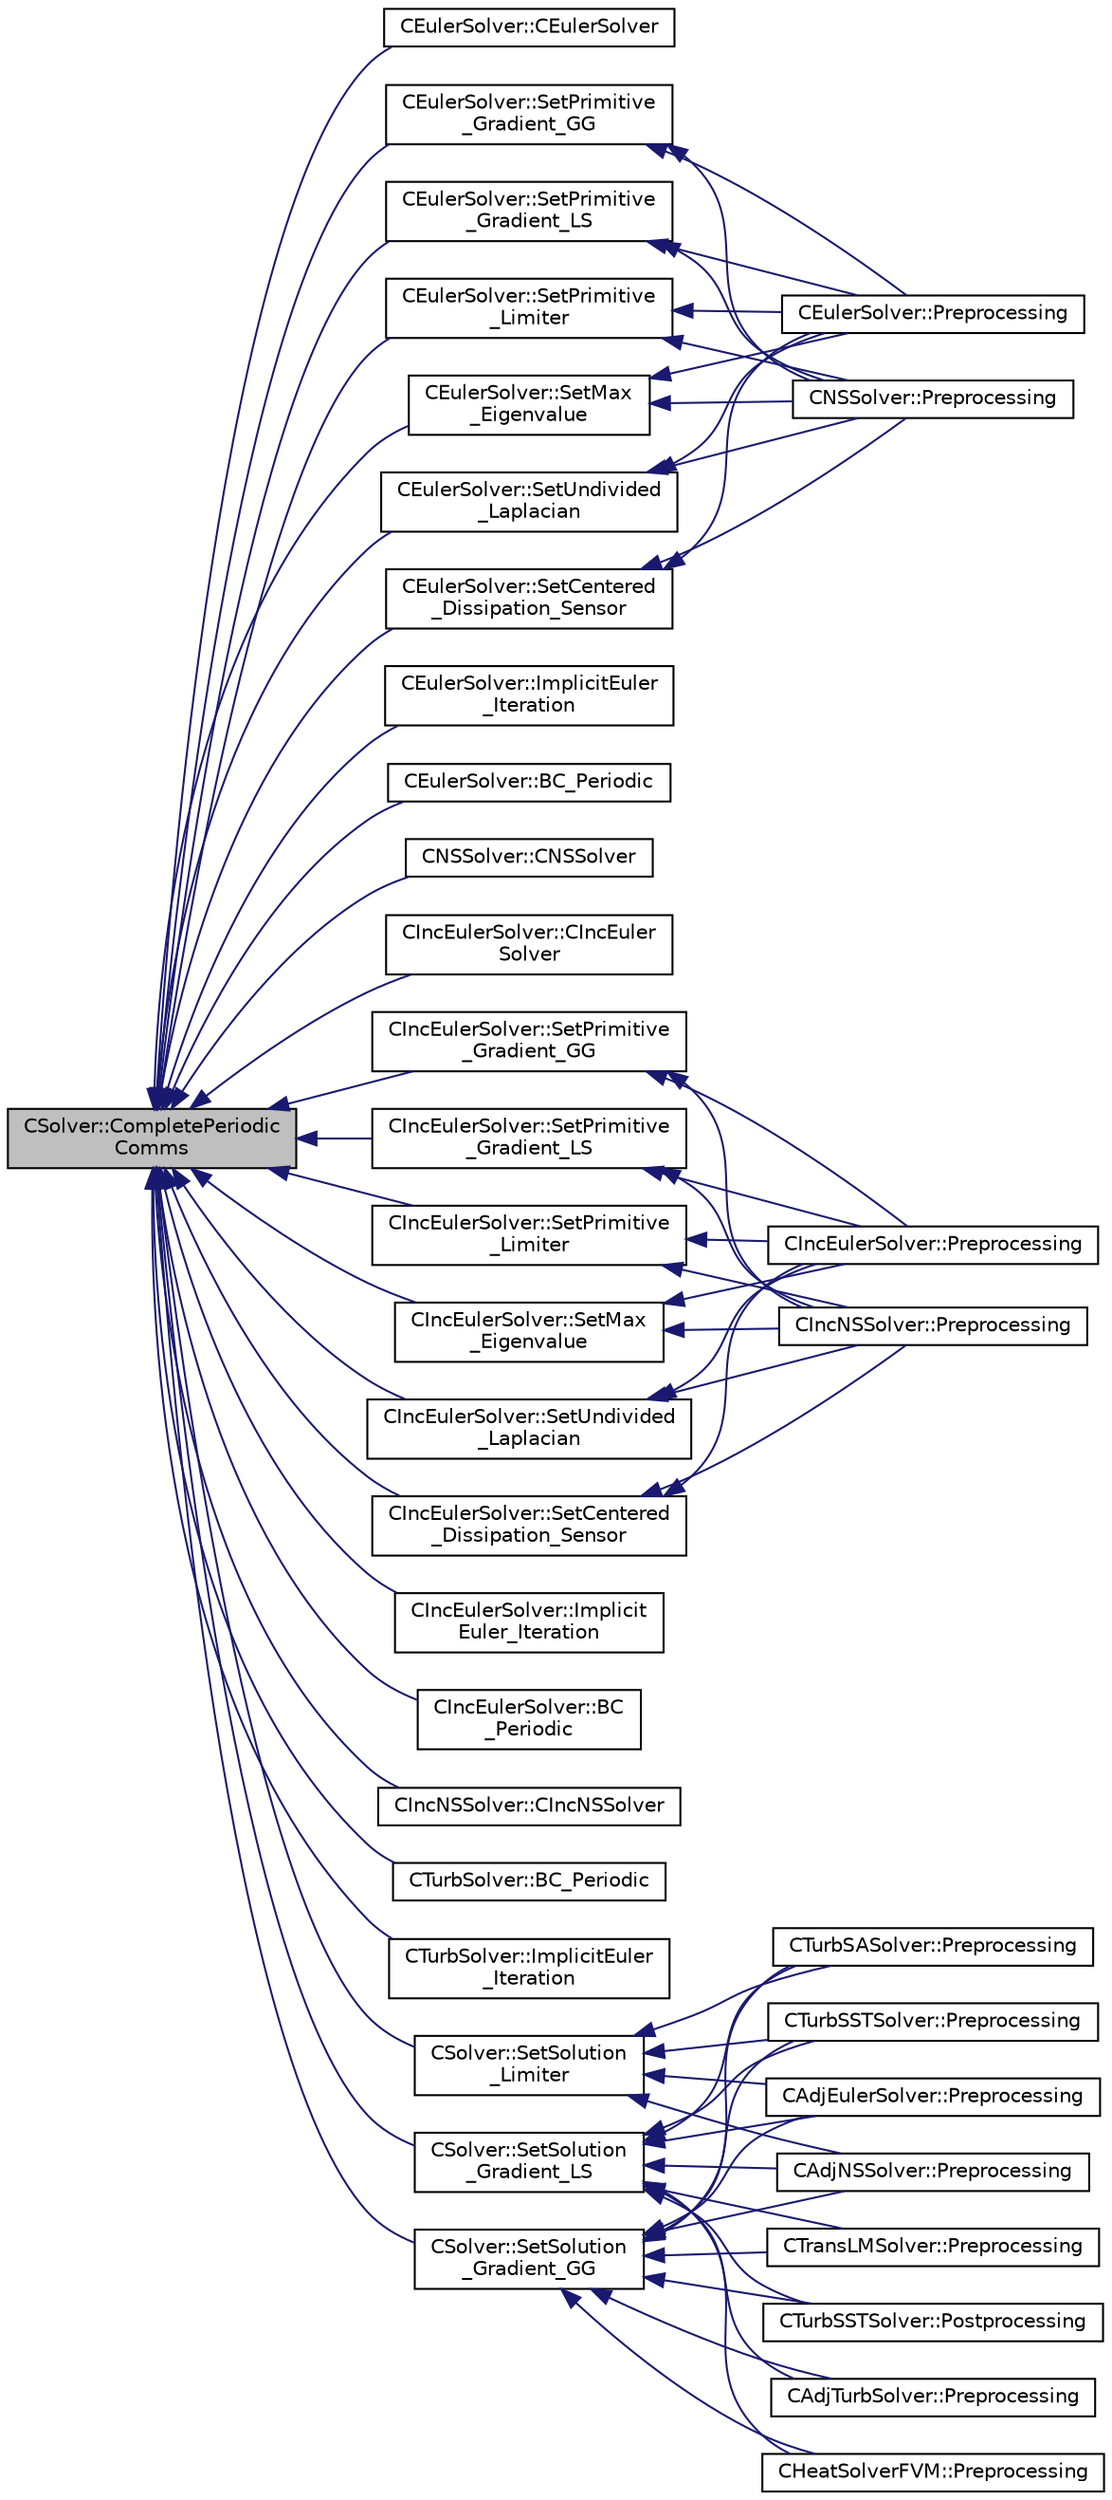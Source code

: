 digraph "CSolver::CompletePeriodicComms"
{
  edge [fontname="Helvetica",fontsize="10",labelfontname="Helvetica",labelfontsize="10"];
  node [fontname="Helvetica",fontsize="10",shape=record];
  rankdir="LR";
  Node583 [label="CSolver::CompletePeriodic\lComms",height=0.2,width=0.4,color="black", fillcolor="grey75", style="filled", fontcolor="black"];
  Node583 -> Node584 [dir="back",color="midnightblue",fontsize="10",style="solid",fontname="Helvetica"];
  Node584 [label="CEulerSolver::CEulerSolver",height=0.2,width=0.4,color="black", fillcolor="white", style="filled",URL="$class_c_euler_solver.html#ae1e74218b4e943111b100d7ddcbd4db9"];
  Node583 -> Node585 [dir="back",color="midnightblue",fontsize="10",style="solid",fontname="Helvetica"];
  Node585 [label="CEulerSolver::SetMax\l_Eigenvalue",height=0.2,width=0.4,color="black", fillcolor="white", style="filled",URL="$class_c_euler_solver.html#a76f7fdf349ae41c6f0cf4df82b571fb1",tooltip="Compute the max eigenvalue. "];
  Node585 -> Node586 [dir="back",color="midnightblue",fontsize="10",style="solid",fontname="Helvetica"];
  Node586 [label="CEulerSolver::Preprocessing",height=0.2,width=0.4,color="black", fillcolor="white", style="filled",URL="$class_c_euler_solver.html#a8b89e1bfce33284c2d8f5f00f82f3f3f",tooltip="Compute primitive variables and their gradients. "];
  Node585 -> Node587 [dir="back",color="midnightblue",fontsize="10",style="solid",fontname="Helvetica"];
  Node587 [label="CNSSolver::Preprocessing",height=0.2,width=0.4,color="black", fillcolor="white", style="filled",URL="$class_c_n_s_solver.html#a028c83d18cf8520dff2f9628d8a04e4b",tooltip="Restart residual and compute gradients. "];
  Node583 -> Node588 [dir="back",color="midnightblue",fontsize="10",style="solid",fontname="Helvetica"];
  Node588 [label="CEulerSolver::SetUndivided\l_Laplacian",height=0.2,width=0.4,color="black", fillcolor="white", style="filled",URL="$class_c_euler_solver.html#adc7c82a25b8be22b16b5452c1992744f",tooltip="Compute the undivided laplacian for the solution, except the energy equation. "];
  Node588 -> Node586 [dir="back",color="midnightblue",fontsize="10",style="solid",fontname="Helvetica"];
  Node588 -> Node587 [dir="back",color="midnightblue",fontsize="10",style="solid",fontname="Helvetica"];
  Node583 -> Node589 [dir="back",color="midnightblue",fontsize="10",style="solid",fontname="Helvetica"];
  Node589 [label="CEulerSolver::SetCentered\l_Dissipation_Sensor",height=0.2,width=0.4,color="black", fillcolor="white", style="filled",URL="$class_c_euler_solver.html#a2f4e3619ae65c63cbda1ef2098441ab4",tooltip="Compute a pressure sensor switch. "];
  Node589 -> Node586 [dir="back",color="midnightblue",fontsize="10",style="solid",fontname="Helvetica"];
  Node589 -> Node587 [dir="back",color="midnightblue",fontsize="10",style="solid",fontname="Helvetica"];
  Node583 -> Node590 [dir="back",color="midnightblue",fontsize="10",style="solid",fontname="Helvetica"];
  Node590 [label="CEulerSolver::ImplicitEuler\l_Iteration",height=0.2,width=0.4,color="black", fillcolor="white", style="filled",URL="$class_c_euler_solver.html#a4e8277fc44dc97c8d73fbe3347204372",tooltip="Update the solution using an implicit Euler scheme. "];
  Node583 -> Node591 [dir="back",color="midnightblue",fontsize="10",style="solid",fontname="Helvetica"];
  Node591 [label="CEulerSolver::SetPrimitive\l_Gradient_GG",height=0.2,width=0.4,color="black", fillcolor="white", style="filled",URL="$class_c_euler_solver.html#a74fb3b502b83371fcf0728ec546e039b",tooltip="Compute the gradient of the primitive variables using Green-Gauss method, and stores the result in th..."];
  Node591 -> Node586 [dir="back",color="midnightblue",fontsize="10",style="solid",fontname="Helvetica"];
  Node591 -> Node587 [dir="back",color="midnightblue",fontsize="10",style="solid",fontname="Helvetica"];
  Node583 -> Node592 [dir="back",color="midnightblue",fontsize="10",style="solid",fontname="Helvetica"];
  Node592 [label="CEulerSolver::SetPrimitive\l_Gradient_LS",height=0.2,width=0.4,color="black", fillcolor="white", style="filled",URL="$class_c_euler_solver.html#a734d5bd064215fb722477f39993155d4",tooltip="Compute the gradient of the primitive variables using a Least-Squares method, and stores the result i..."];
  Node592 -> Node586 [dir="back",color="midnightblue",fontsize="10",style="solid",fontname="Helvetica"];
  Node592 -> Node587 [dir="back",color="midnightblue",fontsize="10",style="solid",fontname="Helvetica"];
  Node583 -> Node593 [dir="back",color="midnightblue",fontsize="10",style="solid",fontname="Helvetica"];
  Node593 [label="CEulerSolver::SetPrimitive\l_Limiter",height=0.2,width=0.4,color="black", fillcolor="white", style="filled",URL="$class_c_euler_solver.html#a43004a7f0fad7a6d1f435144710bf13e",tooltip="Compute the limiter of the primitive variables. "];
  Node593 -> Node586 [dir="back",color="midnightblue",fontsize="10",style="solid",fontname="Helvetica"];
  Node593 -> Node587 [dir="back",color="midnightblue",fontsize="10",style="solid",fontname="Helvetica"];
  Node583 -> Node594 [dir="back",color="midnightblue",fontsize="10",style="solid",fontname="Helvetica"];
  Node594 [label="CEulerSolver::BC_Periodic",height=0.2,width=0.4,color="black", fillcolor="white", style="filled",URL="$class_c_euler_solver.html#a9bd458698ede3dffd1b4d1f974f39b03",tooltip="Impose a periodic boundary condition by summing contributions from the complete control volume..."];
  Node583 -> Node595 [dir="back",color="midnightblue",fontsize="10",style="solid",fontname="Helvetica"];
  Node595 [label="CNSSolver::CNSSolver",height=0.2,width=0.4,color="black", fillcolor="white", style="filled",URL="$class_c_n_s_solver.html#a2a8ad49c42b4546696e631cf44b7788b"];
  Node583 -> Node596 [dir="back",color="midnightblue",fontsize="10",style="solid",fontname="Helvetica"];
  Node596 [label="CIncEulerSolver::CIncEuler\lSolver",height=0.2,width=0.4,color="black", fillcolor="white", style="filled",URL="$class_c_inc_euler_solver.html#a91f644b8f9a00215bac5bcd31dfc06d8"];
  Node583 -> Node597 [dir="back",color="midnightblue",fontsize="10",style="solid",fontname="Helvetica"];
  Node597 [label="CIncEulerSolver::SetMax\l_Eigenvalue",height=0.2,width=0.4,color="black", fillcolor="white", style="filled",URL="$class_c_inc_euler_solver.html#ab804c5648aa5dd71ea12a57997167984",tooltip="Compute the max eigenvalue. "];
  Node597 -> Node598 [dir="back",color="midnightblue",fontsize="10",style="solid",fontname="Helvetica"];
  Node598 [label="CIncEulerSolver::Preprocessing",height=0.2,width=0.4,color="black", fillcolor="white", style="filled",URL="$class_c_inc_euler_solver.html#aabd902b10cc9b41b6b2c406efba0ac41",tooltip="Compute primitive variables and their gradients. "];
  Node597 -> Node599 [dir="back",color="midnightblue",fontsize="10",style="solid",fontname="Helvetica"];
  Node599 [label="CIncNSSolver::Preprocessing",height=0.2,width=0.4,color="black", fillcolor="white", style="filled",URL="$class_c_inc_n_s_solver.html#ae84f6e86313acd1da80c505b4eab81e5",tooltip="Restart residual and compute gradients. "];
  Node583 -> Node600 [dir="back",color="midnightblue",fontsize="10",style="solid",fontname="Helvetica"];
  Node600 [label="CIncEulerSolver::SetUndivided\l_Laplacian",height=0.2,width=0.4,color="black", fillcolor="white", style="filled",URL="$class_c_inc_euler_solver.html#a8b5d7772432b9759213892a50621c329",tooltip="Compute the undivided laplacian for the solution, except the energy equation. "];
  Node600 -> Node598 [dir="back",color="midnightblue",fontsize="10",style="solid",fontname="Helvetica"];
  Node600 -> Node599 [dir="back",color="midnightblue",fontsize="10",style="solid",fontname="Helvetica"];
  Node583 -> Node601 [dir="back",color="midnightblue",fontsize="10",style="solid",fontname="Helvetica"];
  Node601 [label="CIncEulerSolver::SetCentered\l_Dissipation_Sensor",height=0.2,width=0.4,color="black", fillcolor="white", style="filled",URL="$class_c_inc_euler_solver.html#a2323a0e322236c24668be8750dbaf237",tooltip="Compute a pressure sensor switch. "];
  Node601 -> Node598 [dir="back",color="midnightblue",fontsize="10",style="solid",fontname="Helvetica"];
  Node601 -> Node599 [dir="back",color="midnightblue",fontsize="10",style="solid",fontname="Helvetica"];
  Node583 -> Node602 [dir="back",color="midnightblue",fontsize="10",style="solid",fontname="Helvetica"];
  Node602 [label="CIncEulerSolver::Implicit\lEuler_Iteration",height=0.2,width=0.4,color="black", fillcolor="white", style="filled",URL="$class_c_inc_euler_solver.html#ad84dd4225bb9d158c52b26e2f30f6fa7",tooltip="Update the solution using an implicit Euler scheme. "];
  Node583 -> Node603 [dir="back",color="midnightblue",fontsize="10",style="solid",fontname="Helvetica"];
  Node603 [label="CIncEulerSolver::SetPrimitive\l_Gradient_GG",height=0.2,width=0.4,color="black", fillcolor="white", style="filled",URL="$class_c_inc_euler_solver.html#a856a6db100c40b9c3df557d1dfe72c2b",tooltip="Compute the gradient of the primitive variables using Green-Gauss method, and stores the result in th..."];
  Node603 -> Node598 [dir="back",color="midnightblue",fontsize="10",style="solid",fontname="Helvetica"];
  Node603 -> Node599 [dir="back",color="midnightblue",fontsize="10",style="solid",fontname="Helvetica"];
  Node583 -> Node604 [dir="back",color="midnightblue",fontsize="10",style="solid",fontname="Helvetica"];
  Node604 [label="CIncEulerSolver::SetPrimitive\l_Gradient_LS",height=0.2,width=0.4,color="black", fillcolor="white", style="filled",URL="$class_c_inc_euler_solver.html#a3e3355cbeb9d265f4073cca113b9d46e",tooltip="Compute the gradient of the primitive variables using a Least-Squares method, and stores the result i..."];
  Node604 -> Node598 [dir="back",color="midnightblue",fontsize="10",style="solid",fontname="Helvetica"];
  Node604 -> Node599 [dir="back",color="midnightblue",fontsize="10",style="solid",fontname="Helvetica"];
  Node583 -> Node605 [dir="back",color="midnightblue",fontsize="10",style="solid",fontname="Helvetica"];
  Node605 [label="CIncEulerSolver::SetPrimitive\l_Limiter",height=0.2,width=0.4,color="black", fillcolor="white", style="filled",URL="$class_c_inc_euler_solver.html#a00bd56828c4e41ec3ff1e8753cb320ec",tooltip="Compute the limiter of the primitive variables. "];
  Node605 -> Node598 [dir="back",color="midnightblue",fontsize="10",style="solid",fontname="Helvetica"];
  Node605 -> Node599 [dir="back",color="midnightblue",fontsize="10",style="solid",fontname="Helvetica"];
  Node583 -> Node606 [dir="back",color="midnightblue",fontsize="10",style="solid",fontname="Helvetica"];
  Node606 [label="CIncEulerSolver::BC\l_Periodic",height=0.2,width=0.4,color="black", fillcolor="white", style="filled",URL="$class_c_inc_euler_solver.html#a994af5dbe296f8a1873e416c3b2fc2a7",tooltip="Impose a periodic boundary condition by summing contributions from the complete control volume..."];
  Node583 -> Node607 [dir="back",color="midnightblue",fontsize="10",style="solid",fontname="Helvetica"];
  Node607 [label="CIncNSSolver::CIncNSSolver",height=0.2,width=0.4,color="black", fillcolor="white", style="filled",URL="$class_c_inc_n_s_solver.html#a82152ac7e91fb1c5c073d98a1f08e2aa"];
  Node583 -> Node608 [dir="back",color="midnightblue",fontsize="10",style="solid",fontname="Helvetica"];
  Node608 [label="CTurbSolver::BC_Periodic",height=0.2,width=0.4,color="black", fillcolor="white", style="filled",URL="$class_c_turb_solver.html#a954cfdd45dfce9df024a30b558b54b25",tooltip="Impose a periodic boundary condition by summing contributions from the complete control volume..."];
  Node583 -> Node609 [dir="back",color="midnightblue",fontsize="10",style="solid",fontname="Helvetica"];
  Node609 [label="CTurbSolver::ImplicitEuler\l_Iteration",height=0.2,width=0.4,color="black", fillcolor="white", style="filled",URL="$class_c_turb_solver.html#af7a0ab68fbb2925c56863df97b3ea4ee",tooltip="Update the solution using an implicit solver. "];
  Node583 -> Node610 [dir="back",color="midnightblue",fontsize="10",style="solid",fontname="Helvetica"];
  Node610 [label="CSolver::SetSolution\l_Gradient_GG",height=0.2,width=0.4,color="black", fillcolor="white", style="filled",URL="$class_c_solver.html#aac4d5e5f3ff20e7e37d55fa5e4ed3647",tooltip="Compute the Green-Gauss gradient of the solution. "];
  Node610 -> Node611 [dir="back",color="midnightblue",fontsize="10",style="solid",fontname="Helvetica"];
  Node611 [label="CAdjEulerSolver::Preprocessing",height=0.2,width=0.4,color="black", fillcolor="white", style="filled",URL="$class_c_adj_euler_solver.html#a4ae0ed840dc8335fd921399625ba794f",tooltip="Initialize the residual vectors. "];
  Node610 -> Node612 [dir="back",color="midnightblue",fontsize="10",style="solid",fontname="Helvetica"];
  Node612 [label="CAdjNSSolver::Preprocessing",height=0.2,width=0.4,color="black", fillcolor="white", style="filled",URL="$class_c_adj_n_s_solver.html#ac16dab76e2c1d86bc7d70ca9f41fd668",tooltip="Restart residual and compute gradients. "];
  Node610 -> Node613 [dir="back",color="midnightblue",fontsize="10",style="solid",fontname="Helvetica"];
  Node613 [label="CAdjTurbSolver::Preprocessing",height=0.2,width=0.4,color="black", fillcolor="white", style="filled",URL="$class_c_adj_turb_solver.html#abde54ee8e9643c4ee460855be166a80f",tooltip="Initializate the residual vectors. "];
  Node610 -> Node614 [dir="back",color="midnightblue",fontsize="10",style="solid",fontname="Helvetica"];
  Node614 [label="CHeatSolverFVM::Preprocessing",height=0.2,width=0.4,color="black", fillcolor="white", style="filled",URL="$class_c_heat_solver_f_v_m.html#a0c89f1dbe5cd5a16caaa9a08200e91fd",tooltip="Restart residual and compute gradients. "];
  Node610 -> Node615 [dir="back",color="midnightblue",fontsize="10",style="solid",fontname="Helvetica"];
  Node615 [label="CTransLMSolver::Preprocessing",height=0.2,width=0.4,color="black", fillcolor="white", style="filled",URL="$class_c_trans_l_m_solver.html#ac319a1f0946ca2806dbe02c4c9bea65b",tooltip="Restart residual and compute gradients. "];
  Node610 -> Node616 [dir="back",color="midnightblue",fontsize="10",style="solid",fontname="Helvetica"];
  Node616 [label="CTurbSASolver::Preprocessing",height=0.2,width=0.4,color="black", fillcolor="white", style="filled",URL="$class_c_turb_s_a_solver.html#a225518dc5f0ca6ed894add826aaa16ea",tooltip="Restart residual and compute gradients. "];
  Node610 -> Node617 [dir="back",color="midnightblue",fontsize="10",style="solid",fontname="Helvetica"];
  Node617 [label="CTurbSSTSolver::Preprocessing",height=0.2,width=0.4,color="black", fillcolor="white", style="filled",URL="$class_c_turb_s_s_t_solver.html#a653cf05307f24374fda6f523ce3130bf",tooltip="Restart residual and compute gradients. "];
  Node610 -> Node618 [dir="back",color="midnightblue",fontsize="10",style="solid",fontname="Helvetica"];
  Node618 [label="CTurbSSTSolver::Postprocessing",height=0.2,width=0.4,color="black", fillcolor="white", style="filled",URL="$class_c_turb_s_s_t_solver.html#aa5306eec5b89c3c229c2a4c41846eb4d",tooltip="Computes the eddy viscosity. "];
  Node583 -> Node619 [dir="back",color="midnightblue",fontsize="10",style="solid",fontname="Helvetica"];
  Node619 [label="CSolver::SetSolution\l_Gradient_LS",height=0.2,width=0.4,color="black", fillcolor="white", style="filled",URL="$class_c_solver.html#ac4d9cf9609d7bdb52e7f1dc9cc8b4c1f",tooltip="Compute the Least Squares gradient of the solution. "];
  Node619 -> Node611 [dir="back",color="midnightblue",fontsize="10",style="solid",fontname="Helvetica"];
  Node619 -> Node612 [dir="back",color="midnightblue",fontsize="10",style="solid",fontname="Helvetica"];
  Node619 -> Node613 [dir="back",color="midnightblue",fontsize="10",style="solid",fontname="Helvetica"];
  Node619 -> Node614 [dir="back",color="midnightblue",fontsize="10",style="solid",fontname="Helvetica"];
  Node619 -> Node615 [dir="back",color="midnightblue",fontsize="10",style="solid",fontname="Helvetica"];
  Node619 -> Node616 [dir="back",color="midnightblue",fontsize="10",style="solid",fontname="Helvetica"];
  Node619 -> Node617 [dir="back",color="midnightblue",fontsize="10",style="solid",fontname="Helvetica"];
  Node619 -> Node618 [dir="back",color="midnightblue",fontsize="10",style="solid",fontname="Helvetica"];
  Node583 -> Node620 [dir="back",color="midnightblue",fontsize="10",style="solid",fontname="Helvetica"];
  Node620 [label="CSolver::SetSolution\l_Limiter",height=0.2,width=0.4,color="black", fillcolor="white", style="filled",URL="$class_c_solver.html#a641e9c59698ab9c7c2fb91107ad70d77",tooltip="Compute slope limiter. "];
  Node620 -> Node611 [dir="back",color="midnightblue",fontsize="10",style="solid",fontname="Helvetica"];
  Node620 -> Node612 [dir="back",color="midnightblue",fontsize="10",style="solid",fontname="Helvetica"];
  Node620 -> Node616 [dir="back",color="midnightblue",fontsize="10",style="solid",fontname="Helvetica"];
  Node620 -> Node617 [dir="back",color="midnightblue",fontsize="10",style="solid",fontname="Helvetica"];
}
